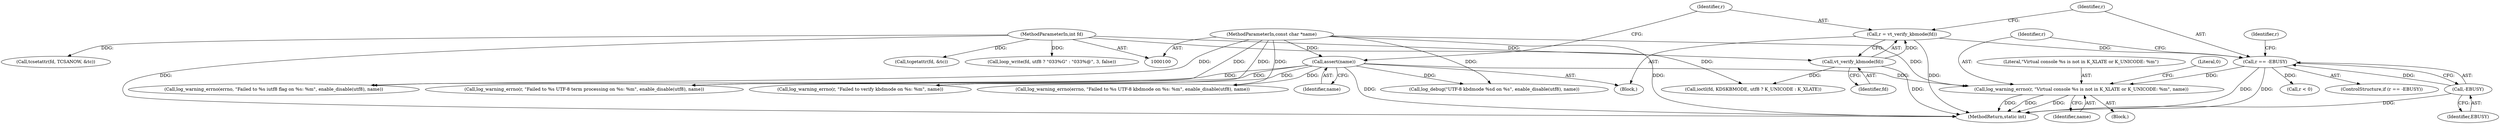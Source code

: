 digraph "0_systemd_9725f1a10f80f5e0ae7d9b60547458622aeb322f_2@pointer" {
"1000119" [label="(Call,log_warning_errno(r, \"Virtual console %s is not in K_XLATE or K_UNICODE: %m\", name))"];
"1000114" [label="(Call,r == -EBUSY)"];
"1000109" [label="(Call,r = vt_verify_kbmode(fd))"];
"1000111" [label="(Call,vt_verify_kbmode(fd))"];
"1000102" [label="(MethodParameterIn,int fd)"];
"1000116" [label="(Call,-EBUSY)"];
"1000107" [label="(Call,assert(name))"];
"1000101" [label="(MethodParameterIn,const char *name)"];
"1000112" [label="(Identifier,fd)"];
"1000122" [label="(Identifier,name)"];
"1000195" [label="(Call,tcsetattr(fd, TCSANOW, &tc))"];
"1000113" [label="(ControlStructure,if (r == -EBUSY))"];
"1000116" [label="(Call,-EBUSY)"];
"1000114" [label="(Call,r == -EBUSY)"];
"1000170" [label="(Call,log_warning_errno(r, \"Failed to %s UTF-8 term processing on %s: %m\", enable_disable(utf8), name))"];
"1000218" [label="(MethodReturn,static int)"];
"1000101" [label="(MethodParameterIn,const char *name)"];
"1000111" [label="(Call,vt_verify_kbmode(fd))"];
"1000118" [label="(Block,)"];
"1000128" [label="(Identifier,r)"];
"1000107" [label="(Call,assert(name))"];
"1000108" [label="(Identifier,name)"];
"1000205" [label="(Call,log_warning_errno(errno, \"Failed to %s iutf8 flag on %s: %m\", enable_disable(utf8), name))"];
"1000109" [label="(Call,r = vt_verify_kbmode(fd))"];
"1000110" [label="(Identifier,r)"];
"1000131" [label="(Call,log_warning_errno(r, \"Failed to verify kbdmode on %s: %m\", name))"];
"1000178" [label="(Call,tcgetattr(fd, &tc))"];
"1000115" [label="(Identifier,r)"];
"1000137" [label="(Call,ioctl(fd, KDSKBMODE, utf8 ? K_UNICODE : K_XLATE))"];
"1000149" [label="(Call,log_warning_errno(errno, \"Failed to %s UTF-8 kbdmode on %s: %m\", enable_disable(utf8), name))"];
"1000121" [label="(Literal,\"Virtual console %s is not in K_XLATE or K_UNICODE: %m\")"];
"1000102" [label="(MethodParameterIn,int fd)"];
"1000104" [label="(Block,)"];
"1000157" [label="(Call,loop_write(fd, utf8 ? \"\033%G\" : \"\033%@\", 3, false))"];
"1000127" [label="(Call,r < 0)"];
"1000120" [label="(Identifier,r)"];
"1000124" [label="(Literal,0)"];
"1000117" [label="(Identifier,EBUSY)"];
"1000119" [label="(Call,log_warning_errno(r, \"Virtual console %s is not in K_XLATE or K_UNICODE: %m\", name))"];
"1000211" [label="(Call,log_debug(\"UTF-8 kbdmode %sd on %s\", enable_disable(utf8), name))"];
"1000119" -> "1000118"  [label="AST: "];
"1000119" -> "1000122"  [label="CFG: "];
"1000120" -> "1000119"  [label="AST: "];
"1000121" -> "1000119"  [label="AST: "];
"1000122" -> "1000119"  [label="AST: "];
"1000124" -> "1000119"  [label="CFG: "];
"1000119" -> "1000218"  [label="DDG: "];
"1000119" -> "1000218"  [label="DDG: "];
"1000119" -> "1000218"  [label="DDG: "];
"1000114" -> "1000119"  [label="DDG: "];
"1000107" -> "1000119"  [label="DDG: "];
"1000101" -> "1000119"  [label="DDG: "];
"1000114" -> "1000113"  [label="AST: "];
"1000114" -> "1000116"  [label="CFG: "];
"1000115" -> "1000114"  [label="AST: "];
"1000116" -> "1000114"  [label="AST: "];
"1000120" -> "1000114"  [label="CFG: "];
"1000128" -> "1000114"  [label="CFG: "];
"1000114" -> "1000218"  [label="DDG: "];
"1000114" -> "1000218"  [label="DDG: "];
"1000109" -> "1000114"  [label="DDG: "];
"1000116" -> "1000114"  [label="DDG: "];
"1000114" -> "1000127"  [label="DDG: "];
"1000109" -> "1000104"  [label="AST: "];
"1000109" -> "1000111"  [label="CFG: "];
"1000110" -> "1000109"  [label="AST: "];
"1000111" -> "1000109"  [label="AST: "];
"1000115" -> "1000109"  [label="CFG: "];
"1000109" -> "1000218"  [label="DDG: "];
"1000111" -> "1000109"  [label="DDG: "];
"1000111" -> "1000112"  [label="CFG: "];
"1000112" -> "1000111"  [label="AST: "];
"1000111" -> "1000218"  [label="DDG: "];
"1000102" -> "1000111"  [label="DDG: "];
"1000111" -> "1000137"  [label="DDG: "];
"1000102" -> "1000100"  [label="AST: "];
"1000102" -> "1000218"  [label="DDG: "];
"1000102" -> "1000137"  [label="DDG: "];
"1000102" -> "1000157"  [label="DDG: "];
"1000102" -> "1000178"  [label="DDG: "];
"1000102" -> "1000195"  [label="DDG: "];
"1000116" -> "1000117"  [label="CFG: "];
"1000117" -> "1000116"  [label="AST: "];
"1000116" -> "1000218"  [label="DDG: "];
"1000107" -> "1000104"  [label="AST: "];
"1000107" -> "1000108"  [label="CFG: "];
"1000108" -> "1000107"  [label="AST: "];
"1000110" -> "1000107"  [label="CFG: "];
"1000107" -> "1000218"  [label="DDG: "];
"1000101" -> "1000107"  [label="DDG: "];
"1000107" -> "1000131"  [label="DDG: "];
"1000107" -> "1000149"  [label="DDG: "];
"1000107" -> "1000170"  [label="DDG: "];
"1000107" -> "1000205"  [label="DDG: "];
"1000107" -> "1000211"  [label="DDG: "];
"1000101" -> "1000100"  [label="AST: "];
"1000101" -> "1000218"  [label="DDG: "];
"1000101" -> "1000131"  [label="DDG: "];
"1000101" -> "1000149"  [label="DDG: "];
"1000101" -> "1000170"  [label="DDG: "];
"1000101" -> "1000205"  [label="DDG: "];
"1000101" -> "1000211"  [label="DDG: "];
}
